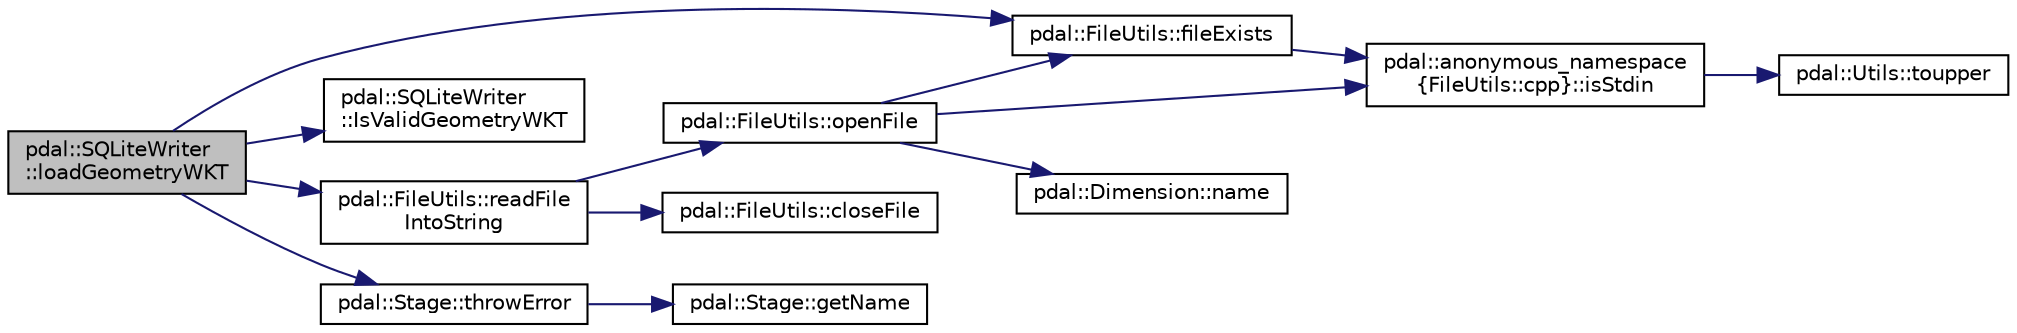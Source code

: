 digraph "pdal::SQLiteWriter::loadGeometryWKT"
{
  edge [fontname="Helvetica",fontsize="10",labelfontname="Helvetica",labelfontsize="10"];
  node [fontname="Helvetica",fontsize="10",shape=record];
  rankdir="LR";
  Node1 [label="pdal::SQLiteWriter\l::loadGeometryWKT",height=0.2,width=0.4,color="black", fillcolor="grey75", style="filled", fontcolor="black"];
  Node1 -> Node2 [color="midnightblue",fontsize="10",style="solid",fontname="Helvetica"];
  Node2 [label="pdal::FileUtils::fileExists",height=0.2,width=0.4,color="black", fillcolor="white", style="filled",URL="$namespacepdal_1_1FileUtils.html#ae2b8f1ddc38b0033b685a0bde6106ba1"];
  Node2 -> Node3 [color="midnightblue",fontsize="10",style="solid",fontname="Helvetica"];
  Node3 [label="pdal::anonymous_namespace\l\{FileUtils::cpp\}::isStdin",height=0.2,width=0.4,color="black", fillcolor="white", style="filled",URL="$namespacepdal_1_1anonymous__namespace_02FileUtils_8cpp_03.html#a813a530ad72d50f747643f1bb996cacf"];
  Node3 -> Node4 [color="midnightblue",fontsize="10",style="solid",fontname="Helvetica"];
  Node4 [label="pdal::Utils::toupper",height=0.2,width=0.4,color="black", fillcolor="white", style="filled",URL="$namespacepdal_1_1Utils.html#a28e3e2faff94b20f9908e77bc54ed983"];
  Node1 -> Node5 [color="midnightblue",fontsize="10",style="solid",fontname="Helvetica"];
  Node5 [label="pdal::SQLiteWriter\l::IsValidGeometryWKT",height=0.2,width=0.4,color="black", fillcolor="white", style="filled",URL="$classpdal_1_1SQLiteWriter.html#a0a81cf1ccdef21f7c1567b0c16cec5a9"];
  Node1 -> Node6 [color="midnightblue",fontsize="10",style="solid",fontname="Helvetica"];
  Node6 [label="pdal::FileUtils::readFile\lIntoString",height=0.2,width=0.4,color="black", fillcolor="white", style="filled",URL="$namespacepdal_1_1FileUtils.html#a183613921413dc5f8fe3efe45763945c"];
  Node6 -> Node7 [color="midnightblue",fontsize="10",style="solid",fontname="Helvetica"];
  Node7 [label="pdal::FileUtils::openFile",height=0.2,width=0.4,color="black", fillcolor="white", style="filled",URL="$namespacepdal_1_1FileUtils.html#aeeda62ff11a1e6bcc9175f51f7efe522"];
  Node7 -> Node8 [color="midnightblue",fontsize="10",style="solid",fontname="Helvetica"];
  Node8 [label="pdal::Dimension::name",height=0.2,width=0.4,color="black", fillcolor="white", style="filled",URL="$namespacepdal_1_1Dimension.html#af3176b0b7e6b4be000317846cf7c2718"];
  Node7 -> Node3 [color="midnightblue",fontsize="10",style="solid",fontname="Helvetica"];
  Node7 -> Node2 [color="midnightblue",fontsize="10",style="solid",fontname="Helvetica"];
  Node6 -> Node9 [color="midnightblue",fontsize="10",style="solid",fontname="Helvetica"];
  Node9 [label="pdal::FileUtils::closeFile",height=0.2,width=0.4,color="black", fillcolor="white", style="filled",URL="$namespacepdal_1_1FileUtils.html#a04d2d37c72f0f400f5d5b917b2f2ba05"];
  Node1 -> Node10 [color="midnightblue",fontsize="10",style="solid",fontname="Helvetica"];
  Node10 [label="pdal::Stage::throwError",height=0.2,width=0.4,color="black", fillcolor="white", style="filled",URL="$classpdal_1_1Stage.html#abdbd1176da12dfd882d931a43290797f"];
  Node10 -> Node11 [color="midnightblue",fontsize="10",style="solid",fontname="Helvetica"];
  Node11 [label="pdal::Stage::getName",height=0.2,width=0.4,color="black", fillcolor="white", style="filled",URL="$classpdal_1_1Stage.html#a6c81d6fbbac17ebe4cd63806916cc750"];
}
